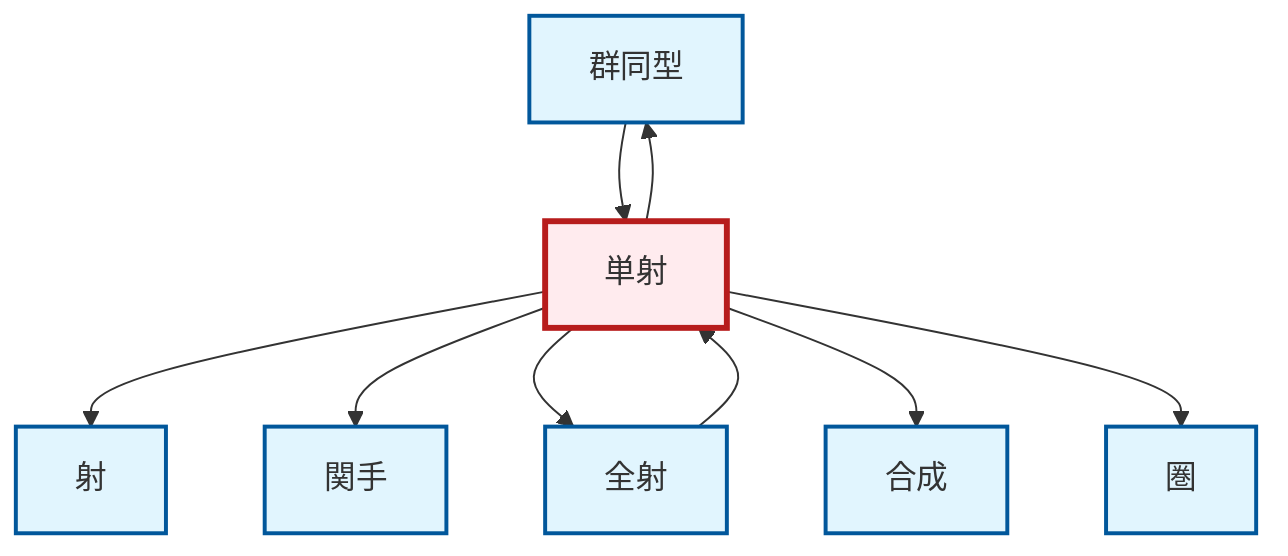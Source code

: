 graph TD
    classDef definition fill:#e1f5fe,stroke:#01579b,stroke-width:2px
    classDef theorem fill:#f3e5f5,stroke:#4a148c,stroke-width:2px
    classDef axiom fill:#fff3e0,stroke:#e65100,stroke-width:2px
    classDef example fill:#e8f5e9,stroke:#1b5e20,stroke-width:2px
    classDef current fill:#ffebee,stroke:#b71c1c,stroke-width:3px
    def-category["圏"]:::definition
    def-isomorphism["群同型"]:::definition
    def-morphism["射"]:::definition
    def-epimorphism["全射"]:::definition
    def-composition["合成"]:::definition
    def-monomorphism["単射"]:::definition
    def-functor["関手"]:::definition
    def-monomorphism --> def-morphism
    def-monomorphism --> def-functor
    def-monomorphism --> def-epimorphism
    def-monomorphism --> def-composition
    def-isomorphism --> def-monomorphism
    def-monomorphism --> def-category
    def-epimorphism --> def-monomorphism
    def-monomorphism --> def-isomorphism
    class def-monomorphism current